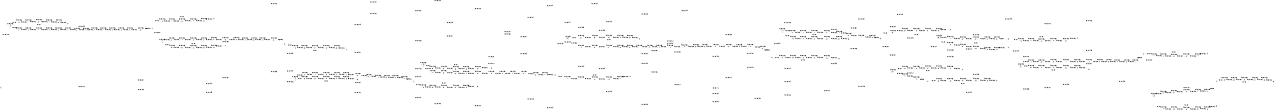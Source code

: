 digraph FST {
rankdir = LR;
size = "8.5,11";
center = 1;
orientation = Portrait;
ranksep = "0.4";
nodesep = "0.25";
0 [label = "0", shape = circle, style = bold, fontsize = 14]
	0 -> 1 [label = "<eps>:<eps>/2.0168", fontsize = 14];
	0 -> 17 [label = "<eps>:<eps>/2.1267", fontsize = 14];
	0 -> 30 [label = "<eps>:<eps>/1.9883", fontsize = 14];
	0 -> 43 [label = "<eps>:<eps>/2.8134", fontsize = 14];
	0 -> 50 [label = "<eps>:<eps>/2.1528", fontsize = 14];
	0 -> 63 [label = "<eps>:<eps>/2.3418", fontsize = 14];
	0 -> 70 [label = "<eps>:<eps>/2.8797", fontsize = 14];
	0 -> 74 [label = "<eps>:<eps>/2.2214", fontsize = 14];
	0 -> 84 [label = "<eps>:<eps>/2.1267", fontsize = 14];
	0 -> 103 [label = "<eps>:<eps>/2.9074", fontsize = 14];
1 [label = "1", shape = circle, style = solid, fontsize = 14]
	1 -> 1 [label = "p_1:<eps>/0.10536", fontsize = 14];
	1 -> 2 [label = "p_1:<eps>/2.3026", fontsize = 14];
	1 -> 176 [label = "<eps>:<eps>", fontsize = 14];
2 [label = "2", shape = circle, style = solid, fontsize = 14]
	2 -> 2 [label = "p_2:<eps>/0.10536", fontsize = 14];
	2 -> 3 [label = "p_2:<eps>/2.3026", fontsize = 14];
3 [label = "3", shape = circle, style = solid, fontsize = 14]
	3 -> 3 [label = "p_3:<eps>/0.10536", fontsize = 14];
	3 -> 4 [label = "p_3:<eps>/2.3026", fontsize = 14];
4 [label = "4", shape = circle, style = solid, fontsize = 14]
	4 -> 4 [label = "eh_1:<eps>/0.10536", fontsize = 14];
	4 -> 5 [label = "eh_1:<eps>/2.3026", fontsize = 14];
5 [label = "5", shape = circle, style = solid, fontsize = 14]
	5 -> 5 [label = "eh_2:<eps>/0.10536", fontsize = 14];
	5 -> 6 [label = "eh_2:<eps>/2.3026", fontsize = 14];
6 [label = "6", shape = circle, style = solid, fontsize = 14]
	6 -> 6 [label = "eh_3:<eps>/0.10536", fontsize = 14];
	6 -> 7 [label = "eh_3:<eps>/2.3026", fontsize = 14];
7 [label = "7", shape = circle, style = solid, fontsize = 14]
	7 -> 7 [label = "p_1:<eps>/0.10536", fontsize = 14];
	7 -> 8 [label = "p_1:<eps>/2.3026", fontsize = 14];
8 [label = "8", shape = circle, style = solid, fontsize = 14]
	8 -> 8 [label = "p_2:<eps>/0.10536", fontsize = 14];
	8 -> 9 [label = "p_2:<eps>/2.3026", fontsize = 14];
9 [label = "9", shape = circle, style = solid, fontsize = 14]
	9 -> 9 [label = "p_3:<eps>/0.10536", fontsize = 14];
	9 -> 10 [label = "p_3:<eps>/2.3026", fontsize = 14];
10 [label = "10", shape = circle, style = solid, fontsize = 14]
	10 -> 10 [label = "er_1:<eps>/0.10536", fontsize = 14];
	10 -> 11 [label = "er_1:<eps>/2.3026", fontsize = 14];
11 [label = "11", shape = circle, style = solid, fontsize = 14]
	11 -> 11 [label = "er_2:<eps>/0.10536", fontsize = 14];
	11 -> 12 [label = "er_2:<eps>/2.3026", fontsize = 14];
12 [label = "12", shape = circle, style = solid, fontsize = 14]
	12 -> 12 [label = "er_3:<eps>/0.10536", fontsize = 14];
	12 -> 13 [label = "er_3:<eps>/2.3026", fontsize = 14];
13 [label = "13", shape = circle, style = solid, fontsize = 14]
	13 -> 13 [label = "z_1:<eps>/0.10536", fontsize = 14];
	13 -> 14 [label = "z_1:<eps>/2.3026", fontsize = 14];
14 [label = "14", shape = circle, style = solid, fontsize = 14]
	14 -> 14 [label = "z_2:<eps>/0.10536", fontsize = 14];
	14 -> 15 [label = "z_2:<eps>/2.3026", fontsize = 14];
15 [label = "15", shape = circle, style = solid, fontsize = 14]
	15 -> 15 [label = "z_3:<eps>/0.10536", fontsize = 14];
	15 -> 16 [label = "z_3:peppers/2.3026", fontsize = 14];
16 [label = "16", shape = doublecircle, style = solid, fontsize = 14]
	16 -> 116 [label = "<eps>:<eps>", fontsize = 14];
	16 -> 1 [label = "<eps>:<eps>/3.5439", fontsize = 14];
	16 -> 17 [label = "<eps>:<eps>/2.8507", fontsize = 14];
	16 -> 30 [label = "<eps>:<eps>/1.3921", fontsize = 14];
	16 -> 43 [label = "<eps>:<eps>/5.1533", fontsize = 14];
	16 -> 50 [label = "<eps>:<eps>/2.7554", fontsize = 14];
	16 -> 63 [label = "<eps>:<eps>/3.2074", fontsize = 14];
	16 -> 70 [label = "<eps>:<eps>/4.4601", fontsize = 14];
	16 -> 74 [label = "<eps>:<eps>/3.5439", fontsize = 14];
	16 -> 84 [label = "<eps>:<eps>/3.0739", fontsize = 14];
	16 -> 103 [label = "<eps>:<eps>/1.9344", fontsize = 14];
17 [label = "17", shape = circle, style = solid, fontsize = 14]
	17 -> 17 [label = "p_1:<eps>/0.10536", fontsize = 14];
	17 -> 18 [label = "p_1:<eps>/2.3026", fontsize = 14];
	17 -> 182 [label = "<eps>:<eps>", fontsize = 14];
18 [label = "18", shape = circle, style = solid, fontsize = 14]
	18 -> 18 [label = "p_2:<eps>/0.10536", fontsize = 14];
	18 -> 19 [label = "p_2:<eps>/2.3026", fontsize = 14];
19 [label = "19", shape = circle, style = solid, fontsize = 14]
	19 -> 19 [label = "p_3:<eps>/0.10536", fontsize = 14];
	19 -> 20 [label = "p_3:<eps>/2.3026", fontsize = 14];
20 [label = "20", shape = circle, style = solid, fontsize = 14]
	20 -> 20 [label = "ay_1:<eps>/0.10536", fontsize = 14];
	20 -> 21 [label = "ay_1:<eps>/2.3026", fontsize = 14];
21 [label = "21", shape = circle, style = solid, fontsize = 14]
	21 -> 21 [label = "ay_2:<eps>/0.10536", fontsize = 14];
	21 -> 22 [label = "ay_2:<eps>/2.3026", fontsize = 14];
22 [label = "22", shape = circle, style = solid, fontsize = 14]
	22 -> 22 [label = "ay_3:<eps>/0.10536", fontsize = 14];
	22 -> 23 [label = "ay_3:<eps>/2.3026", fontsize = 14];
23 [label = "23", shape = circle, style = solid, fontsize = 14]
	23 -> 23 [label = "p_1:<eps>/0.10536", fontsize = 14];
	23 -> 24 [label = "p_1:<eps>/2.3026", fontsize = 14];
24 [label = "24", shape = circle, style = solid, fontsize = 14]
	24 -> 24 [label = "p_2:<eps>/0.10536", fontsize = 14];
	24 -> 25 [label = "p_2:<eps>/2.3026", fontsize = 14];
25 [label = "25", shape = circle, style = solid, fontsize = 14]
	25 -> 25 [label = "p_3:<eps>/0.10536", fontsize = 14];
	25 -> 26 [label = "p_3:<eps>/2.3026", fontsize = 14];
26 [label = "26", shape = circle, style = solid, fontsize = 14]
	26 -> 26 [label = "er_1:<eps>/0.10536", fontsize = 14];
	26 -> 27 [label = "er_1:<eps>/2.3026", fontsize = 14];
27 [label = "27", shape = circle, style = solid, fontsize = 14]
	27 -> 27 [label = "er_2:<eps>/0.10536", fontsize = 14];
	27 -> 28 [label = "er_2:<eps>/2.3026", fontsize = 14];
28 [label = "28", shape = circle, style = solid, fontsize = 14]
	28 -> 28 [label = "er_3:<eps>/0.10536", fontsize = 14];
	28 -> 29 [label = "er_3:piper/2.3026", fontsize = 14];
29 [label = "29", shape = doublecircle, style = solid, fontsize = 14]
	29 -> 122 [label = "<eps>:<eps>", fontsize = 14];
	29 -> 1 [label = "<eps>:<eps>/3.6571", fontsize = 14];
	29 -> 17 [label = "<eps>:<eps>/4.3503", fontsize = 14];
	29 -> 30 [label = "<eps>:<eps>/2.6455", fontsize = 14];
	29 -> 43 [label = "<eps>:<eps>/3.9448", fontsize = 14];
	29 -> 50 [label = "<eps>:<eps>/0.57752", fontsize = 14];
	29 -> 63 [label = "<eps>:<eps>/3.434", fontsize = 14];
	29 -> 70 [label = "<eps>:<eps>/5.0434", fontsize = 14];
	29 -> 74 [label = "<eps>:<eps>/3.2517", fontsize = 14];
	29 -> 84 [label = "<eps>:<eps>/2.5585", fontsize = 14];
	29 -> 103 [label = "<eps>:<eps>/3.2517", fontsize = 14];
30 [label = "30", shape = circle, style = solid, fontsize = 14]
	30 -> 30 [label = "p_1:<eps>/0.10536", fontsize = 14];
	30 -> 31 [label = "p_1:<eps>/2.3026", fontsize = 14];
	30 -> 188 [label = "<eps>:<eps>", fontsize = 14];
31 [label = "31", shape = circle, style = solid, fontsize = 14]
	31 -> 31 [label = "p_2:<eps>/0.10536", fontsize = 14];
	31 -> 32 [label = "p_2:<eps>/2.3026", fontsize = 14];
32 [label = "32", shape = circle, style = solid, fontsize = 14]
	32 -> 32 [label = "p_3:<eps>/0.10536", fontsize = 14];
	32 -> 33 [label = "p_3:<eps>/2.3026", fontsize = 14];
33 [label = "33", shape = circle, style = solid, fontsize = 14]
	33 -> 33 [label = "iy_1:<eps>/0.10536", fontsize = 14];
	33 -> 34 [label = "iy_1:<eps>/2.3026", fontsize = 14];
34 [label = "34", shape = circle, style = solid, fontsize = 14]
	34 -> 34 [label = "iy_2:<eps>/0.10536", fontsize = 14];
	34 -> 35 [label = "iy_2:<eps>/2.3026", fontsize = 14];
35 [label = "35", shape = circle, style = solid, fontsize = 14]
	35 -> 35 [label = "iy_3:<eps>/0.10536", fontsize = 14];
	35 -> 36 [label = "iy_3:<eps>/2.3026", fontsize = 14];
36 [label = "36", shape = circle, style = solid, fontsize = 14]
	36 -> 36 [label = "t_1:<eps>/0.10536", fontsize = 14];
	36 -> 37 [label = "t_1:<eps>/2.3026", fontsize = 14];
37 [label = "37", shape = circle, style = solid, fontsize = 14]
	37 -> 37 [label = "t_2:<eps>/0.10536", fontsize = 14];
	37 -> 38 [label = "t_2:<eps>/2.3026", fontsize = 14];
38 [label = "38", shape = circle, style = solid, fontsize = 14]
	38 -> 38 [label = "t_3:<eps>/0.10536", fontsize = 14];
	38 -> 39 [label = "t_3:<eps>/2.3026", fontsize = 14];
39 [label = "39", shape = circle, style = solid, fontsize = 14]
	39 -> 39 [label = "er_1:<eps>/0.10536", fontsize = 14];
	39 -> 40 [label = "er_1:<eps>/2.3026", fontsize = 14];
40 [label = "40", shape = circle, style = solid, fontsize = 14]
	40 -> 40 [label = "er_2:<eps>/0.10536", fontsize = 14];
	40 -> 41 [label = "er_2:<eps>/2.3026", fontsize = 14];
41 [label = "41", shape = circle, style = solid, fontsize = 14]
	41 -> 41 [label = "er_3:<eps>/0.10536", fontsize = 14];
	41 -> 42 [label = "er_3:peter/2.3026", fontsize = 14];
42 [label = "42", shape = doublecircle, style = solid, fontsize = 14]
	42 -> 128 [label = "<eps>:<eps>", fontsize = 14];
	42 -> 1 [label = "<eps>:<eps>/3.7955", fontsize = 14];
	42 -> 17 [label = "<eps>:<eps>/0.58666", fontsize = 14];
	42 -> 30 [label = "<eps>:<eps>/3.39", fontsize = 14];
	42 -> 43 [label = "<eps>:<eps>/4.4886", fontsize = 14];
	42 -> 50 [label = "<eps>:<eps>/1.716", fontsize = 14];
	42 -> 63 [label = "<eps>:<eps>/3.7955", fontsize = 14];
	42 -> 70 [label = "<eps>:<eps>/4.4886", fontsize = 14];
	42 -> 74 [label = "<eps>:<eps>/3.7955", fontsize = 14];
	42 -> 84 [label = "<eps>:<eps>/3.39", fontsize = 14];
	42 -> 103 [label = "<eps>:<eps>/4.4886", fontsize = 14];
43 [label = "43", shape = circle, style = solid, fontsize = 14]
	43 -> 43 [label = "dh_1:<eps>/0.10536", fontsize = 14];
	43 -> 44 [label = "dh_1:<eps>/2.3026", fontsize = 14];
	43 -> 194 [label = "<eps>:<eps>", fontsize = 14];
44 [label = "44", shape = circle, style = solid, fontsize = 14]
	44 -> 44 [label = "dh_2:<eps>/0.10536", fontsize = 14];
	44 -> 45 [label = "dh_2:<eps>/2.3026", fontsize = 14];
45 [label = "45", shape = circle, style = solid, fontsize = 14]
	45 -> 45 [label = "dh_3:<eps>/0.10536", fontsize = 14];
	45 -> 46 [label = "dh_3:<eps>/2.3026", fontsize = 14];
46 [label = "46", shape = circle, style = solid, fontsize = 14]
	46 -> 46 [label = "iy_1:<eps>/0.10536", fontsize = 14];
	46 -> 47 [label = "iy_1:<eps>/2.3026", fontsize = 14];
47 [label = "47", shape = circle, style = solid, fontsize = 14]
	47 -> 47 [label = "iy_2:<eps>/0.10536", fontsize = 14];
	47 -> 48 [label = "iy_2:<eps>/2.3026", fontsize = 14];
48 [label = "48", shape = circle, style = solid, fontsize = 14]
	48 -> 48 [label = "iy_3:<eps>/0.10536", fontsize = 14];
	48 -> 49 [label = "iy_3:the/2.3026", fontsize = 14];
49 [label = "49", shape = doublecircle, style = solid, fontsize = 14]
	49 -> 134 [label = "<eps>:<eps>", fontsize = 14];
	49 -> 1 [label = "<eps>:<eps>/2.0541", fontsize = 14];
	49 -> 17 [label = "<eps>:<eps>/2.9704", fontsize = 14];
	49 -> 30 [label = "<eps>:<eps>/4.3567", fontsize = 14];
	49 -> 43 [label = "<eps>:<eps>/1e+10", fontsize = 14];
	49 -> 50 [label = "<eps>:<eps>/4.3567", fontsize = 14];
	49 -> 63 [label = "<eps>:<eps>/4.3567", fontsize = 14];
	49 -> 70 [label = "<eps>:<eps>/4.3567", fontsize = 14];
	49 -> 74 [label = "<eps>:<eps>/0.44469", fontsize = 14];
	49 -> 84 [label = "<eps>:<eps>/2.0541", fontsize = 14];
	49 -> 103 [label = "<eps>:<eps>/1e+10", fontsize = 14];
50 [label = "50", shape = circle, style = solid, fontsize = 14]
	50 -> 50 [label = "p_1:<eps>/0.10536", fontsize = 14];
	50 -> 51 [label = "p_1:<eps>/2.3026", fontsize = 14];
	50 -> 200 [label = "<eps>:<eps>", fontsize = 14];
51 [label = "51", shape = circle, style = solid, fontsize = 14]
	51 -> 51 [label = "p_2:<eps>/0.10536", fontsize = 14];
	51 -> 52 [label = "p_2:<eps>/2.3026", fontsize = 14];
52 [label = "52", shape = circle, style = solid, fontsize = 14]
	52 -> 52 [label = "p_3:<eps>/0.10536", fontsize = 14];
	52 -> 53 [label = "p_3:<eps>/2.3026", fontsize = 14];
53 [label = "53", shape = circle, style = solid, fontsize = 14]
	53 -> 53 [label = "ih_1:<eps>/0.10536", fontsize = 14];
	53 -> 54 [label = "ih_1:<eps>/2.3026", fontsize = 14];
54 [label = "54", shape = circle, style = solid, fontsize = 14]
	54 -> 54 [label = "ih_2:<eps>/0.10536", fontsize = 14];
	54 -> 55 [label = "ih_2:<eps>/2.3026", fontsize = 14];
55 [label = "55", shape = circle, style = solid, fontsize = 14]
	55 -> 55 [label = "ih_3:<eps>/0.10536", fontsize = 14];
	55 -> 56 [label = "ih_3:<eps>/2.3026", fontsize = 14];
56 [label = "56", shape = circle, style = solid, fontsize = 14]
	56 -> 56 [label = "k_1:<eps>/0.10536", fontsize = 14];
	56 -> 57 [label = "k_1:<eps>/2.3026", fontsize = 14];
57 [label = "57", shape = circle, style = solid, fontsize = 14]
	57 -> 57 [label = "k_2:<eps>/0.10536", fontsize = 14];
	57 -> 58 [label = "k_2:<eps>/2.3026", fontsize = 14];
58 [label = "58", shape = circle, style = solid, fontsize = 14]
	58 -> 58 [label = "k_3:<eps>/0.10536", fontsize = 14];
	58 -> 59 [label = "k_3:<eps>/2.3026", fontsize = 14];
59 [label = "59", shape = circle, style = solid, fontsize = 14]
	59 -> 59 [label = "t_1:<eps>/0.10536", fontsize = 14];
	59 -> 60 [label = "t_1:<eps>/2.3026", fontsize = 14];
60 [label = "60", shape = circle, style = solid, fontsize = 14]
	60 -> 60 [label = "t_2:<eps>/0.10536", fontsize = 14];
	60 -> 61 [label = "t_2:<eps>/2.3026", fontsize = 14];
61 [label = "61", shape = circle, style = solid, fontsize = 14]
	61 -> 61 [label = "t_3:<eps>/0.10536", fontsize = 14];
	61 -> 62 [label = "t_3:picked/2.3026", fontsize = 14];
62 [label = "62", shape = doublecircle, style = solid, fontsize = 14]
	62 -> 140 [label = "<eps>:<eps>", fontsize = 14];
	62 -> 1 [label = "<eps>:<eps>/2.2447", fontsize = 14];
	62 -> 17 [label = "<eps>:<eps>/3.2255", fontsize = 14];
	62 -> 30 [label = "<eps>:<eps>/2.8201", fontsize = 14];
	62 -> 43 [label = "<eps>:<eps>/3.4078", fontsize = 14];
	62 -> 50 [label = "<eps>:<eps>/1e+10", fontsize = 14];
	62 -> 63 [label = "<eps>:<eps>/5.0173", fontsize = 14];
	62 -> 70 [label = "<eps>:<eps>/1.2106", fontsize = 14];
	62 -> 74 [label = "<eps>:<eps>/5.0173", fontsize = 14];
	62 -> 84 [label = "<eps>:<eps>/2.6194", fontsize = 14];
	62 -> 103 [label = "<eps>:<eps>/5.0173", fontsize = 14];
63 [label = "63", shape = circle, style = solid, fontsize = 14]
	63 -> 63 [label = "ah_1:<eps>/0.10536", fontsize = 14];
	63 -> 64 [label = "ah_1:<eps>/2.3026", fontsize = 14];
	63 -> 206 [label = "<eps>:<eps>", fontsize = 14];
64 [label = "64", shape = circle, style = solid, fontsize = 14]
	64 -> 64 [label = "ah_2:<eps>/0.10536", fontsize = 14];
	64 -> 65 [label = "ah_2:<eps>/2.3026", fontsize = 14];
65 [label = "65", shape = circle, style = solid, fontsize = 14]
	65 -> 65 [label = "ah_3:<eps>/0.10536", fontsize = 14];
	65 -> 66 [label = "ah_3:<eps>/2.3026", fontsize = 14];
66 [label = "66", shape = circle, style = solid, fontsize = 14]
	66 -> 66 [label = "v_1:<eps>/0.10536", fontsize = 14];
	66 -> 67 [label = "v_1:<eps>/2.3026", fontsize = 14];
67 [label = "67", shape = circle, style = solid, fontsize = 14]
	67 -> 67 [label = "v_2:<eps>/0.10536", fontsize = 14];
	67 -> 68 [label = "v_2:<eps>/2.3026", fontsize = 14];
68 [label = "68", shape = circle, style = solid, fontsize = 14]
	68 -> 68 [label = "v_3:<eps>/0.10536", fontsize = 14];
	68 -> 69 [label = "v_3:of/2.3026", fontsize = 14];
69 [label = "69", shape = doublecircle, style = solid, fontsize = 14]
	69 -> 146 [label = "<eps>:<eps>", fontsize = 14];
	69 -> 1 [label = "<eps>:<eps>/2.1893", fontsize = 14];
	69 -> 17 [label = "<eps>:<eps>/3.442", fontsize = 14];
	69 -> 30 [label = "<eps>:<eps>/2.8824", fontsize = 14];
	69 -> 43 [label = "<eps>:<eps>/4.1352", fontsize = 14];
	69 -> 50 [label = "<eps>:<eps>/3.7297", fontsize = 14];
	69 -> 63 [label = "<eps>:<eps>/4.1352", fontsize = 14];
	69 -> 70 [label = "<eps>:<eps>/4.8283", fontsize = 14];
	69 -> 74 [label = "<eps>:<eps>/2.8824", fontsize = 14];
	69 -> 84 [label = "<eps>:<eps>/0.42159", fontsize = 14];
	69 -> 103 [label = "<eps>:<eps>/4.1352", fontsize = 14];
70 [label = "70", shape = circle, style = solid, fontsize = 14]
	70 -> 70 [label = "ey_1:<eps>/0.10536", fontsize = 14];
	70 -> 71 [label = "ey_1:<eps>/2.3026", fontsize = 14];
	70 -> 212 [label = "<eps>:<eps>", fontsize = 14];
71 [label = "71", shape = circle, style = solid, fontsize = 14]
	71 -> 71 [label = "ey_2:<eps>/0.10536", fontsize = 14];
	71 -> 72 [label = "ey_2:<eps>/2.3026", fontsize = 14];
72 [label = "72", shape = circle, style = solid, fontsize = 14]
	72 -> 72 [label = "ey_3:<eps>/0.10536", fontsize = 14];
	72 -> 73 [label = "ey_3:a/2.3026", fontsize = 14];
73 [label = "73", shape = doublecircle, style = solid, fontsize = 14]
	73 -> 152 [label = "<eps>:<eps>", fontsize = 14];
	73 -> 1 [label = "<eps>:<eps>/4.2905", fontsize = 14];
	73 -> 17 [label = "<eps>:<eps>/2.3445", fontsize = 14];
	73 -> 30 [label = "<eps>:<eps>/2.4987", fontsize = 14];
	73 -> 43 [label = "<eps>:<eps>/1e+10", fontsize = 14];
	73 -> 50 [label = "<eps>:<eps>/4.2905", fontsize = 14];
	73 -> 63 [label = "<eps>:<eps>/1e+10", fontsize = 14];
	73 -> 70 [label = "<eps>:<eps>/1e+10", fontsize = 14];
	73 -> 74 [label = "<eps>:<eps>/0.28313", fontsize = 14];
	73 -> 84 [label = "<eps>:<eps>/3.1918", fontsize = 14];
	73 -> 103 [label = "<eps>:<eps>/1e+10", fontsize = 14];
74 [label = "74", shape = circle, style = solid, fontsize = 14]
	74 -> 74 [label = "p_1:<eps>/0.10536", fontsize = 14];
	74 -> 75 [label = "p_1:<eps>/2.3026", fontsize = 14];
	74 -> 218 [label = "<eps>:<eps>", fontsize = 14];
75 [label = "75", shape = circle, style = solid, fontsize = 14]
	75 -> 75 [label = "p_2:<eps>/0.10536", fontsize = 14];
	75 -> 76 [label = "p_2:<eps>/2.3026", fontsize = 14];
76 [label = "76", shape = circle, style = solid, fontsize = 14]
	76 -> 76 [label = "p_3:<eps>/0.10536", fontsize = 14];
	76 -> 77 [label = "p_3:<eps>/2.3026", fontsize = 14];
77 [label = "77", shape = circle, style = solid, fontsize = 14]
	77 -> 77 [label = "eh_1:<eps>/0.10536", fontsize = 14];
	77 -> 78 [label = "eh_1:<eps>/2.3026", fontsize = 14];
78 [label = "78", shape = circle, style = solid, fontsize = 14]
	78 -> 78 [label = "eh_2:<eps>/0.10536", fontsize = 14];
	78 -> 79 [label = "eh_2:<eps>/2.3026", fontsize = 14];
79 [label = "79", shape = circle, style = solid, fontsize = 14]
	79 -> 79 [label = "eh_3:<eps>/0.10536", fontsize = 14];
	79 -> 80 [label = "eh_3:<eps>/2.3026", fontsize = 14];
80 [label = "80", shape = circle, style = solid, fontsize = 14]
	80 -> 80 [label = "k_1:<eps>/0.10536", fontsize = 14];
	80 -> 81 [label = "k_1:<eps>/2.3026", fontsize = 14];
81 [label = "81", shape = circle, style = solid, fontsize = 14]
	81 -> 81 [label = "k_2:<eps>/0.10536", fontsize = 14];
	81 -> 82 [label = "k_2:<eps>/2.3026", fontsize = 14];
82 [label = "82", shape = circle, style = solid, fontsize = 14]
	82 -> 82 [label = "k_3:<eps>/0.10536", fontsize = 14];
	82 -> 83 [label = "k_3:peck/2.3026", fontsize = 14];
83 [label = "83", shape = doublecircle, style = solid, fontsize = 14]
	83 -> 158 [label = "<eps>:<eps>", fontsize = 14];
	83 -> 1 [label = "<eps>:<eps>/3.8501", fontsize = 14];
	83 -> 17 [label = "<eps>:<eps>/4.2556", fontsize = 14];
	83 -> 30 [label = "<eps>:<eps>/2.8693", fontsize = 14];
	83 -> 43 [label = "<eps>:<eps>/3.3393", fontsize = 14];
	83 -> 50 [label = "<eps>:<eps>/3.5625", fontsize = 14];
	83 -> 63 [label = "<eps>:<eps>/0.37405", fontsize = 14];
	83 -> 70 [label = "<eps>:<eps>/3.8501", fontsize = 14];
	83 -> 74 [label = "<eps>:<eps>/1e+10", fontsize = 14];
	83 -> 84 [label = "<eps>:<eps>/3.3393", fontsize = 14];
	83 -> 103 [label = "<eps>:<eps>/3.8501", fontsize = 14];
84 [label = "84", shape = circle, style = solid, fontsize = 14]
	84 -> 84 [label = "p_1:<eps>/0.10536", fontsize = 14];
	84 -> 85 [label = "p_1:<eps>/2.3026", fontsize = 14];
	84 -> 224 [label = "<eps>:<eps>", fontsize = 14];
85 [label = "85", shape = circle, style = solid, fontsize = 14]
	85 -> 85 [label = "p_2:<eps>/0.10536", fontsize = 14];
	85 -> 86 [label = "p_2:<eps>/2.3026", fontsize = 14];
86 [label = "86", shape = circle, style = solid, fontsize = 14]
	86 -> 86 [label = "p_3:<eps>/0.10536", fontsize = 14];
	86 -> 87 [label = "p_3:<eps>/2.3026", fontsize = 14];
87 [label = "87", shape = circle, style = solid, fontsize = 14]
	87 -> 87 [label = "ih_1:<eps>/0.10536", fontsize = 14];
	87 -> 88 [label = "ih_1:<eps>/2.3026", fontsize = 14];
88 [label = "88", shape = circle, style = solid, fontsize = 14]
	88 -> 88 [label = "ih_2:<eps>/0.10536", fontsize = 14];
	88 -> 89 [label = "ih_2:<eps>/2.3026", fontsize = 14];
89 [label = "89", shape = circle, style = solid, fontsize = 14]
	89 -> 89 [label = "ih_3:<eps>/0.10536", fontsize = 14];
	89 -> 90 [label = "ih_3:<eps>/2.3026", fontsize = 14];
90 [label = "90", shape = circle, style = solid, fontsize = 14]
	90 -> 90 [label = "k_1:<eps>/0.10536", fontsize = 14];
	90 -> 91 [label = "k_1:<eps>/2.3026", fontsize = 14];
91 [label = "91", shape = circle, style = solid, fontsize = 14]
	91 -> 91 [label = "k_2:<eps>/0.10536", fontsize = 14];
	91 -> 92 [label = "k_2:<eps>/2.3026", fontsize = 14];
92 [label = "92", shape = circle, style = solid, fontsize = 14]
	92 -> 92 [label = "k_3:<eps>/0.10536", fontsize = 14];
	92 -> 93 [label = "k_3:<eps>/2.3026", fontsize = 14];
93 [label = "93", shape = circle, style = solid, fontsize = 14]
	93 -> 93 [label = "ah_1:<eps>/0.10536", fontsize = 14];
	93 -> 94 [label = "ah_1:<eps>/2.3026", fontsize = 14];
94 [label = "94", shape = circle, style = solid, fontsize = 14]
	94 -> 94 [label = "ah_2:<eps>/0.10536", fontsize = 14];
	94 -> 95 [label = "ah_2:<eps>/2.3026", fontsize = 14];
95 [label = "95", shape = circle, style = solid, fontsize = 14]
	95 -> 95 [label = "ah_3:<eps>/0.10536", fontsize = 14];
	95 -> 96 [label = "ah_3:<eps>/2.3026", fontsize = 14];
96 [label = "96", shape = circle, style = solid, fontsize = 14]
	96 -> 96 [label = "l_1:<eps>/0.10536", fontsize = 14];
	96 -> 97 [label = "l_1:<eps>/2.3026", fontsize = 14];
97 [label = "97", shape = circle, style = solid, fontsize = 14]
	97 -> 97 [label = "l_2:<eps>/0.10536", fontsize = 14];
	97 -> 98 [label = "l_2:<eps>/2.3026", fontsize = 14];
98 [label = "98", shape = circle, style = solid, fontsize = 14]
	98 -> 98 [label = "l_3:<eps>/0.10536", fontsize = 14];
	98 -> 99 [label = "l_3:<eps>/2.3026", fontsize = 14];
99 [label = "99", shape = circle, style = solid, fontsize = 14]
	99 -> 99 [label = "d_1:<eps>/0.10536", fontsize = 14];
	99 -> 100 [label = "d_1:<eps>/2.3026", fontsize = 14];
100 [label = "100", shape = circle, style = solid, fontsize = 14]
	100 -> 100 [label = "d_2:<eps>/0.10536", fontsize = 14];
	100 -> 101 [label = "d_2:<eps>/2.3026", fontsize = 14];
101 [label = "101", shape = circle, style = solid, fontsize = 14]
	101 -> 101 [label = "d_3:<eps>/0.10536", fontsize = 14];
	101 -> 102 [label = "d_3:pickled/2.3026", fontsize = 14];
102 [label = "102", shape = doublecircle, style = solid, fontsize = 14]
	102 -> 164 [label = "<eps>:<eps>", fontsize = 14];
	102 -> 1 [label = "<eps>:<eps>/0.3706", fontsize = 14];
	102 -> 17 [label = "<eps>:<eps>/3.2517", fontsize = 14];
	102 -> 30 [label = "<eps>:<eps>/2.3354", fontsize = 14];
	102 -> 43 [label = "<eps>:<eps>/3.434", fontsize = 14];
	102 -> 50 [label = "<eps>:<eps>/3.2517", fontsize = 14];
	102 -> 63 [label = "<eps>:<eps>/3.6571", fontsize = 14];
	102 -> 70 [label = "<eps>:<eps>/3.9448", fontsize = 14];
	102 -> 74 [label = "<eps>:<eps>/3.9448", fontsize = 14];
	102 -> 84 [label = "<eps>:<eps>/1e+10", fontsize = 14];
	102 -> 103 [label = "<eps>:<eps>/5.0434", fontsize = 14];
103 [label = "103", shape = circle, style = solid, fontsize = 14]
	103 -> 103 [label = "w_1:<eps>/0.10536", fontsize = 14];
	103 -> 104 [label = "w_1:<eps>/2.3026", fontsize = 14];
	103 -> 230 [label = "<eps>:<eps>", fontsize = 14];
104 [label = "104", shape = circle, style = solid, fontsize = 14]
	104 -> 104 [label = "w_2:<eps>/0.10536", fontsize = 14];
	104 -> 105 [label = "w_2:<eps>/2.3026", fontsize = 14];
105 [label = "105", shape = circle, style = solid, fontsize = 14]
	105 -> 105 [label = "w_3:<eps>/0.10536", fontsize = 14];
	105 -> 106 [label = "w_3:<eps>/2.3026", fontsize = 14];
106 [label = "106", shape = circle, style = solid, fontsize = 14]
	106 -> 106 [label = "eh_1:<eps>/0.10536", fontsize = 14];
	106 -> 107 [label = "eh_1:<eps>/2.3026", fontsize = 14];
107 [label = "107", shape = circle, style = solid, fontsize = 14]
	107 -> 107 [label = "eh_2:<eps>/0.10536", fontsize = 14];
	107 -> 108 [label = "eh_2:<eps>/2.3026", fontsize = 14];
108 [label = "108", shape = circle, style = solid, fontsize = 14]
	108 -> 108 [label = "eh_3:<eps>/0.10536", fontsize = 14];
	108 -> 109 [label = "eh_3:<eps>/2.3026", fontsize = 14];
109 [label = "109", shape = circle, style = solid, fontsize = 14]
	109 -> 109 [label = "r_1:<eps>/0.10536", fontsize = 14];
	109 -> 110 [label = "r_1:<eps>/2.3026", fontsize = 14];
110 [label = "110", shape = circle, style = solid, fontsize = 14]
	110 -> 110 [label = "r_2:<eps>/0.10536", fontsize = 14];
	110 -> 111 [label = "r_2:<eps>/2.3026", fontsize = 14];
111 [label = "111", shape = circle, style = solid, fontsize = 14]
	111 -> 111 [label = "r_3:<eps>/0.10536", fontsize = 14];
	111 -> 112 [label = "r_3:<eps>/2.3026", fontsize = 14];
112 [label = "112", shape = circle, style = solid, fontsize = 14]
	112 -> 112 [label = "z_1:<eps>/0.10536", fontsize = 14];
	112 -> 113 [label = "z_1:<eps>/2.3026", fontsize = 14];
113 [label = "113", shape = circle, style = solid, fontsize = 14]
	113 -> 113 [label = "z_2:<eps>/0.10536", fontsize = 14];
	113 -> 114 [label = "z_2:<eps>/2.3026", fontsize = 14];
114 [label = "114", shape = circle, style = solid, fontsize = 14]
	114 -> 114 [label = "z_3:<eps>/0.10536", fontsize = 14];
	114 -> 115 [label = "z_3:where's/2.3026", fontsize = 14];
115 [label = "115", shape = doublecircle, style = solid, fontsize = 14]
	115 -> 170 [label = "<eps>:<eps>", fontsize = 14];
	115 -> 1 [label = "<eps>:<eps>/3.5695", fontsize = 14];
	115 -> 17 [label = "<eps>:<eps>/4.2627", fontsize = 14];
	115 -> 30 [label = "<eps>:<eps>/1.6977", fontsize = 14];
	115 -> 43 [label = "<eps>:<eps>/0.41253", fontsize = 14];
	115 -> 50 [label = "<eps>:<eps>/4.2627", fontsize = 14];
	115 -> 63 [label = "<eps>:<eps>/4.2627", fontsize = 14];
	115 -> 70 [label = "<eps>:<eps>/3.1641", fontsize = 14];
	115 -> 74 [label = "<eps>:<eps>/4.2627", fontsize = 14];
	115 -> 84 [label = "<eps>:<eps>/4.2627", fontsize = 14];
	115 -> 103 [label = "<eps>:<eps>/1e+10", fontsize = 14];
116 [label = "116", shape = circle, style = solid, fontsize = 14]
	116 -> 116 [label = "sil_1:<eps>/0.10536", fontsize = 14];
	116 -> 117 [label = "sil_1:<eps>/2.3026", fontsize = 14];
117 [label = "117", shape = circle, style = solid, fontsize = 14]
	117 -> 117 [label = "sil_2:<eps>/0.10536", fontsize = 14];
	117 -> 118 [label = "sil_2:<eps>/2.3026", fontsize = 14];
118 [label = "118", shape = circle, style = solid, fontsize = 14]
	118 -> 118 [label = "sil_3:<eps>/0.10536", fontsize = 14];
	118 -> 119 [label = "sil_3:<eps>/2.3026", fontsize = 14];
119 [label = "119", shape = circle, style = solid, fontsize = 14]
	119 -> 119 [label = "sil_4:<eps>/0.10536", fontsize = 14];
	119 -> 120 [label = "sil_4:<eps>/2.3026", fontsize = 14];
120 [label = "120", shape = circle, style = solid, fontsize = 14]
	120 -> 120 [label = "sil_5:<eps>/0.10536", fontsize = 14];
	120 -> 121 [label = "sil_5:<eps>/2.3026", fontsize = 14];
121 [label = "121", shape = circle, style = solid, fontsize = 14]
	121 -> 16 [label = "<eps>:<eps>", fontsize = 14];
122 [label = "122", shape = circle, style = solid, fontsize = 14]
	122 -> 122 [label = "sil_1:<eps>/0.10536", fontsize = 14];
	122 -> 123 [label = "sil_1:<eps>/2.3026", fontsize = 14];
123 [label = "123", shape = circle, style = solid, fontsize = 14]
	123 -> 123 [label = "sil_2:<eps>/0.10536", fontsize = 14];
	123 -> 124 [label = "sil_2:<eps>/2.3026", fontsize = 14];
124 [label = "124", shape = circle, style = solid, fontsize = 14]
	124 -> 124 [label = "sil_3:<eps>/0.10536", fontsize = 14];
	124 -> 125 [label = "sil_3:<eps>/2.3026", fontsize = 14];
125 [label = "125", shape = circle, style = solid, fontsize = 14]
	125 -> 125 [label = "sil_4:<eps>/0.10536", fontsize = 14];
	125 -> 126 [label = "sil_4:<eps>/2.3026", fontsize = 14];
126 [label = "126", shape = circle, style = solid, fontsize = 14]
	126 -> 126 [label = "sil_5:<eps>/0.10536", fontsize = 14];
	126 -> 127 [label = "sil_5:<eps>/2.3026", fontsize = 14];
127 [label = "127", shape = circle, style = solid, fontsize = 14]
	127 -> 29 [label = "<eps>:<eps>", fontsize = 14];
128 [label = "128", shape = circle, style = solid, fontsize = 14]
	128 -> 128 [label = "sil_1:<eps>/0.10536", fontsize = 14];
	128 -> 129 [label = "sil_1:<eps>/2.3026", fontsize = 14];
129 [label = "129", shape = circle, style = solid, fontsize = 14]
	129 -> 129 [label = "sil_2:<eps>/0.10536", fontsize = 14];
	129 -> 130 [label = "sil_2:<eps>/2.3026", fontsize = 14];
130 [label = "130", shape = circle, style = solid, fontsize = 14]
	130 -> 130 [label = "sil_3:<eps>/0.10536", fontsize = 14];
	130 -> 131 [label = "sil_3:<eps>/2.3026", fontsize = 14];
131 [label = "131", shape = circle, style = solid, fontsize = 14]
	131 -> 131 [label = "sil_4:<eps>/0.10536", fontsize = 14];
	131 -> 132 [label = "sil_4:<eps>/2.3026", fontsize = 14];
132 [label = "132", shape = circle, style = solid, fontsize = 14]
	132 -> 132 [label = "sil_5:<eps>/0.10536", fontsize = 14];
	132 -> 133 [label = "sil_5:<eps>/2.3026", fontsize = 14];
133 [label = "133", shape = circle, style = solid, fontsize = 14]
	133 -> 42 [label = "<eps>:<eps>", fontsize = 14];
134 [label = "134", shape = circle, style = solid, fontsize = 14]
	134 -> 134 [label = "sil_1:<eps>/0.10536", fontsize = 14];
	134 -> 135 [label = "sil_1:<eps>/2.3026", fontsize = 14];
135 [label = "135", shape = circle, style = solid, fontsize = 14]
	135 -> 135 [label = "sil_2:<eps>/0.10536", fontsize = 14];
	135 -> 136 [label = "sil_2:<eps>/2.3026", fontsize = 14];
136 [label = "136", shape = circle, style = solid, fontsize = 14]
	136 -> 136 [label = "sil_3:<eps>/0.10536", fontsize = 14];
	136 -> 137 [label = "sil_3:<eps>/2.3026", fontsize = 14];
137 [label = "137", shape = circle, style = solid, fontsize = 14]
	137 -> 137 [label = "sil_4:<eps>/0.10536", fontsize = 14];
	137 -> 138 [label = "sil_4:<eps>/2.3026", fontsize = 14];
138 [label = "138", shape = circle, style = solid, fontsize = 14]
	138 -> 138 [label = "sil_5:<eps>/0.10536", fontsize = 14];
	138 -> 139 [label = "sil_5:<eps>/2.3026", fontsize = 14];
139 [label = "139", shape = circle, style = solid, fontsize = 14]
	139 -> 49 [label = "<eps>:<eps>", fontsize = 14];
140 [label = "140", shape = circle, style = solid, fontsize = 14]
	140 -> 140 [label = "sil_1:<eps>/0.10536", fontsize = 14];
	140 -> 141 [label = "sil_1:<eps>/2.3026", fontsize = 14];
141 [label = "141", shape = circle, style = solid, fontsize = 14]
	141 -> 141 [label = "sil_2:<eps>/0.10536", fontsize = 14];
	141 -> 142 [label = "sil_2:<eps>/2.3026", fontsize = 14];
142 [label = "142", shape = circle, style = solid, fontsize = 14]
	142 -> 142 [label = "sil_3:<eps>/0.10536", fontsize = 14];
	142 -> 143 [label = "sil_3:<eps>/2.3026", fontsize = 14];
143 [label = "143", shape = circle, style = solid, fontsize = 14]
	143 -> 143 [label = "sil_4:<eps>/0.10536", fontsize = 14];
	143 -> 144 [label = "sil_4:<eps>/2.3026", fontsize = 14];
144 [label = "144", shape = circle, style = solid, fontsize = 14]
	144 -> 144 [label = "sil_5:<eps>/0.10536", fontsize = 14];
	144 -> 145 [label = "sil_5:<eps>/2.3026", fontsize = 14];
145 [label = "145", shape = circle, style = solid, fontsize = 14]
	145 -> 62 [label = "<eps>:<eps>", fontsize = 14];
146 [label = "146", shape = circle, style = solid, fontsize = 14]
	146 -> 146 [label = "sil_1:<eps>/0.10536", fontsize = 14];
	146 -> 147 [label = "sil_1:<eps>/2.3026", fontsize = 14];
147 [label = "147", shape = circle, style = solid, fontsize = 14]
	147 -> 147 [label = "sil_2:<eps>/0.10536", fontsize = 14];
	147 -> 148 [label = "sil_2:<eps>/2.3026", fontsize = 14];
148 [label = "148", shape = circle, style = solid, fontsize = 14]
	148 -> 148 [label = "sil_3:<eps>/0.10536", fontsize = 14];
	148 -> 149 [label = "sil_3:<eps>/2.3026", fontsize = 14];
149 [label = "149", shape = circle, style = solid, fontsize = 14]
	149 -> 149 [label = "sil_4:<eps>/0.10536", fontsize = 14];
	149 -> 150 [label = "sil_4:<eps>/2.3026", fontsize = 14];
150 [label = "150", shape = circle, style = solid, fontsize = 14]
	150 -> 150 [label = "sil_5:<eps>/0.10536", fontsize = 14];
	150 -> 151 [label = "sil_5:<eps>/2.3026", fontsize = 14];
151 [label = "151", shape = circle, style = solid, fontsize = 14]
	151 -> 69 [label = "<eps>:<eps>", fontsize = 14];
152 [label = "152", shape = circle, style = solid, fontsize = 14]
	152 -> 152 [label = "sil_1:<eps>/0.10536", fontsize = 14];
	152 -> 153 [label = "sil_1:<eps>/2.3026", fontsize = 14];
153 [label = "153", shape = circle, style = solid, fontsize = 14]
	153 -> 153 [label = "sil_2:<eps>/0.10536", fontsize = 14];
	153 -> 154 [label = "sil_2:<eps>/2.3026", fontsize = 14];
154 [label = "154", shape = circle, style = solid, fontsize = 14]
	154 -> 154 [label = "sil_3:<eps>/0.10536", fontsize = 14];
	154 -> 155 [label = "sil_3:<eps>/2.3026", fontsize = 14];
155 [label = "155", shape = circle, style = solid, fontsize = 14]
	155 -> 155 [label = "sil_4:<eps>/0.10536", fontsize = 14];
	155 -> 156 [label = "sil_4:<eps>/2.3026", fontsize = 14];
156 [label = "156", shape = circle, style = solid, fontsize = 14]
	156 -> 156 [label = "sil_5:<eps>/0.10536", fontsize = 14];
	156 -> 157 [label = "sil_5:<eps>/2.3026", fontsize = 14];
157 [label = "157", shape = circle, style = solid, fontsize = 14]
	157 -> 73 [label = "<eps>:<eps>", fontsize = 14];
158 [label = "158", shape = circle, style = solid, fontsize = 14]
	158 -> 158 [label = "sil_1:<eps>/0.10536", fontsize = 14];
	158 -> 159 [label = "sil_1:<eps>/2.3026", fontsize = 14];
159 [label = "159", shape = circle, style = solid, fontsize = 14]
	159 -> 159 [label = "sil_2:<eps>/0.10536", fontsize = 14];
	159 -> 160 [label = "sil_2:<eps>/2.3026", fontsize = 14];
160 [label = "160", shape = circle, style = solid, fontsize = 14]
	160 -> 160 [label = "sil_3:<eps>/0.10536", fontsize = 14];
	160 -> 161 [label = "sil_3:<eps>/2.3026", fontsize = 14];
161 [label = "161", shape = circle, style = solid, fontsize = 14]
	161 -> 161 [label = "sil_4:<eps>/0.10536", fontsize = 14];
	161 -> 162 [label = "sil_4:<eps>/2.3026", fontsize = 14];
162 [label = "162", shape = circle, style = solid, fontsize = 14]
	162 -> 162 [label = "sil_5:<eps>/0.10536", fontsize = 14];
	162 -> 163 [label = "sil_5:<eps>/2.3026", fontsize = 14];
163 [label = "163", shape = circle, style = solid, fontsize = 14]
	163 -> 83 [label = "<eps>:<eps>", fontsize = 14];
164 [label = "164", shape = circle, style = solid, fontsize = 14]
	164 -> 164 [label = "sil_1:<eps>/0.10536", fontsize = 14];
	164 -> 165 [label = "sil_1:<eps>/2.3026", fontsize = 14];
165 [label = "165", shape = circle, style = solid, fontsize = 14]
	165 -> 165 [label = "sil_2:<eps>/0.10536", fontsize = 14];
	165 -> 166 [label = "sil_2:<eps>/2.3026", fontsize = 14];
166 [label = "166", shape = circle, style = solid, fontsize = 14]
	166 -> 166 [label = "sil_3:<eps>/0.10536", fontsize = 14];
	166 -> 167 [label = "sil_3:<eps>/2.3026", fontsize = 14];
167 [label = "167", shape = circle, style = solid, fontsize = 14]
	167 -> 167 [label = "sil_4:<eps>/0.10536", fontsize = 14];
	167 -> 168 [label = "sil_4:<eps>/2.3026", fontsize = 14];
168 [label = "168", shape = circle, style = solid, fontsize = 14]
	168 -> 168 [label = "sil_5:<eps>/0.10536", fontsize = 14];
	168 -> 169 [label = "sil_5:<eps>/2.3026", fontsize = 14];
169 [label = "169", shape = circle, style = solid, fontsize = 14]
	169 -> 102 [label = "<eps>:<eps>", fontsize = 14];
170 [label = "170", shape = circle, style = solid, fontsize = 14]
	170 -> 170 [label = "sil_1:<eps>/0.10536", fontsize = 14];
	170 -> 171 [label = "sil_1:<eps>/2.3026", fontsize = 14];
171 [label = "171", shape = circle, style = solid, fontsize = 14]
	171 -> 171 [label = "sil_2:<eps>/0.10536", fontsize = 14];
	171 -> 172 [label = "sil_2:<eps>/2.3026", fontsize = 14];
172 [label = "172", shape = circle, style = solid, fontsize = 14]
	172 -> 172 [label = "sil_3:<eps>/0.10536", fontsize = 14];
	172 -> 173 [label = "sil_3:<eps>/2.3026", fontsize = 14];
173 [label = "173", shape = circle, style = solid, fontsize = 14]
	173 -> 173 [label = "sil_4:<eps>/0.10536", fontsize = 14];
	173 -> 174 [label = "sil_4:<eps>/2.3026", fontsize = 14];
174 [label = "174", shape = circle, style = solid, fontsize = 14]
	174 -> 174 [label = "sil_5:<eps>/0.10536", fontsize = 14];
	174 -> 175 [label = "sil_5:<eps>/2.3026", fontsize = 14];
175 [label = "175", shape = circle, style = solid, fontsize = 14]
	175 -> 115 [label = "<eps>:<eps>", fontsize = 14];
176 [label = "176", shape = circle, style = solid, fontsize = 14]
	176 -> 176 [label = "sil_1:<eps>/0.10536", fontsize = 14];
	176 -> 177 [label = "sil_1:<eps>/2.3026", fontsize = 14];
177 [label = "177", shape = circle, style = solid, fontsize = 14]
	177 -> 177 [label = "sil_2:<eps>/0.10536", fontsize = 14];
	177 -> 178 [label = "sil_2:<eps>/2.3026", fontsize = 14];
178 [label = "178", shape = circle, style = solid, fontsize = 14]
	178 -> 178 [label = "sil_3:<eps>/0.10536", fontsize = 14];
	178 -> 179 [label = "sil_3:<eps>/2.3026", fontsize = 14];
179 [label = "179", shape = circle, style = solid, fontsize = 14]
	179 -> 179 [label = "sil_4:<eps>/0.10536", fontsize = 14];
	179 -> 180 [label = "sil_4:<eps>/2.3026", fontsize = 14];
180 [label = "180", shape = circle, style = solid, fontsize = 14]
	180 -> 180 [label = "sil_5:<eps>/0.10536", fontsize = 14];
	180 -> 181 [label = "sil_5:<eps>/2.3026", fontsize = 14];
181 [label = "181", shape = circle, style = solid, fontsize = 14]
	181 -> 1 [label = "<eps>:<eps>", fontsize = 14];
182 [label = "182", shape = circle, style = solid, fontsize = 14]
	182 -> 182 [label = "sil_1:<eps>/0.10536", fontsize = 14];
	182 -> 183 [label = "sil_1:<eps>/2.3026", fontsize = 14];
183 [label = "183", shape = circle, style = solid, fontsize = 14]
	183 -> 183 [label = "sil_2:<eps>/0.10536", fontsize = 14];
	183 -> 184 [label = "sil_2:<eps>/2.3026", fontsize = 14];
184 [label = "184", shape = circle, style = solid, fontsize = 14]
	184 -> 184 [label = "sil_3:<eps>/0.10536", fontsize = 14];
	184 -> 185 [label = "sil_3:<eps>/2.3026", fontsize = 14];
185 [label = "185", shape = circle, style = solid, fontsize = 14]
	185 -> 185 [label = "sil_4:<eps>/0.10536", fontsize = 14];
	185 -> 186 [label = "sil_4:<eps>/2.3026", fontsize = 14];
186 [label = "186", shape = circle, style = solid, fontsize = 14]
	186 -> 186 [label = "sil_5:<eps>/0.10536", fontsize = 14];
	186 -> 187 [label = "sil_5:<eps>/2.3026", fontsize = 14];
187 [label = "187", shape = circle, style = solid, fontsize = 14]
	187 -> 17 [label = "<eps>:<eps>", fontsize = 14];
188 [label = "188", shape = circle, style = solid, fontsize = 14]
	188 -> 188 [label = "sil_1:<eps>/0.10536", fontsize = 14];
	188 -> 189 [label = "sil_1:<eps>/2.3026", fontsize = 14];
189 [label = "189", shape = circle, style = solid, fontsize = 14]
	189 -> 189 [label = "sil_2:<eps>/0.10536", fontsize = 14];
	189 -> 190 [label = "sil_2:<eps>/2.3026", fontsize = 14];
190 [label = "190", shape = circle, style = solid, fontsize = 14]
	190 -> 190 [label = "sil_3:<eps>/0.10536", fontsize = 14];
	190 -> 191 [label = "sil_3:<eps>/2.3026", fontsize = 14];
191 [label = "191", shape = circle, style = solid, fontsize = 14]
	191 -> 191 [label = "sil_4:<eps>/0.10536", fontsize = 14];
	191 -> 192 [label = "sil_4:<eps>/2.3026", fontsize = 14];
192 [label = "192", shape = circle, style = solid, fontsize = 14]
	192 -> 192 [label = "sil_5:<eps>/0.10536", fontsize = 14];
	192 -> 193 [label = "sil_5:<eps>/2.3026", fontsize = 14];
193 [label = "193", shape = circle, style = solid, fontsize = 14]
	193 -> 30 [label = "<eps>:<eps>", fontsize = 14];
194 [label = "194", shape = circle, style = solid, fontsize = 14]
	194 -> 194 [label = "sil_1:<eps>/0.10536", fontsize = 14];
	194 -> 195 [label = "sil_1:<eps>/2.3026", fontsize = 14];
195 [label = "195", shape = circle, style = solid, fontsize = 14]
	195 -> 195 [label = "sil_2:<eps>/0.10536", fontsize = 14];
	195 -> 196 [label = "sil_2:<eps>/2.3026", fontsize = 14];
196 [label = "196", shape = circle, style = solid, fontsize = 14]
	196 -> 196 [label = "sil_3:<eps>/0.10536", fontsize = 14];
	196 -> 197 [label = "sil_3:<eps>/2.3026", fontsize = 14];
197 [label = "197", shape = circle, style = solid, fontsize = 14]
	197 -> 197 [label = "sil_4:<eps>/0.10536", fontsize = 14];
	197 -> 198 [label = "sil_4:<eps>/2.3026", fontsize = 14];
198 [label = "198", shape = circle, style = solid, fontsize = 14]
	198 -> 198 [label = "sil_5:<eps>/0.10536", fontsize = 14];
	198 -> 199 [label = "sil_5:<eps>/2.3026", fontsize = 14];
199 [label = "199", shape = circle, style = solid, fontsize = 14]
	199 -> 43 [label = "<eps>:<eps>", fontsize = 14];
200 [label = "200", shape = circle, style = solid, fontsize = 14]
	200 -> 200 [label = "sil_1:<eps>/0.10536", fontsize = 14];
	200 -> 201 [label = "sil_1:<eps>/2.3026", fontsize = 14];
201 [label = "201", shape = circle, style = solid, fontsize = 14]
	201 -> 201 [label = "sil_2:<eps>/0.10536", fontsize = 14];
	201 -> 202 [label = "sil_2:<eps>/2.3026", fontsize = 14];
202 [label = "202", shape = circle, style = solid, fontsize = 14]
	202 -> 202 [label = "sil_3:<eps>/0.10536", fontsize = 14];
	202 -> 203 [label = "sil_3:<eps>/2.3026", fontsize = 14];
203 [label = "203", shape = circle, style = solid, fontsize = 14]
	203 -> 203 [label = "sil_4:<eps>/0.10536", fontsize = 14];
	203 -> 204 [label = "sil_4:<eps>/2.3026", fontsize = 14];
204 [label = "204", shape = circle, style = solid, fontsize = 14]
	204 -> 204 [label = "sil_5:<eps>/0.10536", fontsize = 14];
	204 -> 205 [label = "sil_5:<eps>/2.3026", fontsize = 14];
205 [label = "205", shape = circle, style = solid, fontsize = 14]
	205 -> 50 [label = "<eps>:<eps>", fontsize = 14];
206 [label = "206", shape = circle, style = solid, fontsize = 14]
	206 -> 206 [label = "sil_1:<eps>/0.10536", fontsize = 14];
	206 -> 207 [label = "sil_1:<eps>/2.3026", fontsize = 14];
207 [label = "207", shape = circle, style = solid, fontsize = 14]
	207 -> 207 [label = "sil_2:<eps>/0.10536", fontsize = 14];
	207 -> 208 [label = "sil_2:<eps>/2.3026", fontsize = 14];
208 [label = "208", shape = circle, style = solid, fontsize = 14]
	208 -> 208 [label = "sil_3:<eps>/0.10536", fontsize = 14];
	208 -> 209 [label = "sil_3:<eps>/2.3026", fontsize = 14];
209 [label = "209", shape = circle, style = solid, fontsize = 14]
	209 -> 209 [label = "sil_4:<eps>/0.10536", fontsize = 14];
	209 -> 210 [label = "sil_4:<eps>/2.3026", fontsize = 14];
210 [label = "210", shape = circle, style = solid, fontsize = 14]
	210 -> 210 [label = "sil_5:<eps>/0.10536", fontsize = 14];
	210 -> 211 [label = "sil_5:<eps>/2.3026", fontsize = 14];
211 [label = "211", shape = circle, style = solid, fontsize = 14]
	211 -> 63 [label = "<eps>:<eps>", fontsize = 14];
212 [label = "212", shape = circle, style = solid, fontsize = 14]
	212 -> 212 [label = "sil_1:<eps>/0.10536", fontsize = 14];
	212 -> 213 [label = "sil_1:<eps>/2.3026", fontsize = 14];
213 [label = "213", shape = circle, style = solid, fontsize = 14]
	213 -> 213 [label = "sil_2:<eps>/0.10536", fontsize = 14];
	213 -> 214 [label = "sil_2:<eps>/2.3026", fontsize = 14];
214 [label = "214", shape = circle, style = solid, fontsize = 14]
	214 -> 214 [label = "sil_3:<eps>/0.10536", fontsize = 14];
	214 -> 215 [label = "sil_3:<eps>/2.3026", fontsize = 14];
215 [label = "215", shape = circle, style = solid, fontsize = 14]
	215 -> 215 [label = "sil_4:<eps>/0.10536", fontsize = 14];
	215 -> 216 [label = "sil_4:<eps>/2.3026", fontsize = 14];
216 [label = "216", shape = circle, style = solid, fontsize = 14]
	216 -> 216 [label = "sil_5:<eps>/0.10536", fontsize = 14];
	216 -> 217 [label = "sil_5:<eps>/2.3026", fontsize = 14];
217 [label = "217", shape = circle, style = solid, fontsize = 14]
	217 -> 70 [label = "<eps>:<eps>", fontsize = 14];
218 [label = "218", shape = circle, style = solid, fontsize = 14]
	218 -> 218 [label = "sil_1:<eps>/0.10536", fontsize = 14];
	218 -> 219 [label = "sil_1:<eps>/2.3026", fontsize = 14];
219 [label = "219", shape = circle, style = solid, fontsize = 14]
	219 -> 219 [label = "sil_2:<eps>/0.10536", fontsize = 14];
	219 -> 220 [label = "sil_2:<eps>/2.3026", fontsize = 14];
220 [label = "220", shape = circle, style = solid, fontsize = 14]
	220 -> 220 [label = "sil_3:<eps>/0.10536", fontsize = 14];
	220 -> 221 [label = "sil_3:<eps>/2.3026", fontsize = 14];
221 [label = "221", shape = circle, style = solid, fontsize = 14]
	221 -> 221 [label = "sil_4:<eps>/0.10536", fontsize = 14];
	221 -> 222 [label = "sil_4:<eps>/2.3026", fontsize = 14];
222 [label = "222", shape = circle, style = solid, fontsize = 14]
	222 -> 222 [label = "sil_5:<eps>/0.10536", fontsize = 14];
	222 -> 223 [label = "sil_5:<eps>/2.3026", fontsize = 14];
223 [label = "223", shape = circle, style = solid, fontsize = 14]
	223 -> 74 [label = "<eps>:<eps>", fontsize = 14];
224 [label = "224", shape = circle, style = solid, fontsize = 14]
	224 -> 224 [label = "sil_1:<eps>/0.10536", fontsize = 14];
	224 -> 225 [label = "sil_1:<eps>/2.3026", fontsize = 14];
225 [label = "225", shape = circle, style = solid, fontsize = 14]
	225 -> 225 [label = "sil_2:<eps>/0.10536", fontsize = 14];
	225 -> 226 [label = "sil_2:<eps>/2.3026", fontsize = 14];
226 [label = "226", shape = circle, style = solid, fontsize = 14]
	226 -> 226 [label = "sil_3:<eps>/0.10536", fontsize = 14];
	226 -> 227 [label = "sil_3:<eps>/2.3026", fontsize = 14];
227 [label = "227", shape = circle, style = solid, fontsize = 14]
	227 -> 227 [label = "sil_4:<eps>/0.10536", fontsize = 14];
	227 -> 228 [label = "sil_4:<eps>/2.3026", fontsize = 14];
228 [label = "228", shape = circle, style = solid, fontsize = 14]
	228 -> 228 [label = "sil_5:<eps>/0.10536", fontsize = 14];
	228 -> 229 [label = "sil_5:<eps>/2.3026", fontsize = 14];
229 [label = "229", shape = circle, style = solid, fontsize = 14]
	229 -> 84 [label = "<eps>:<eps>", fontsize = 14];
230 [label = "230", shape = circle, style = solid, fontsize = 14]
	230 -> 230 [label = "sil_1:<eps>/0.10536", fontsize = 14];
	230 -> 231 [label = "sil_1:<eps>/2.3026", fontsize = 14];
231 [label = "231", shape = circle, style = solid, fontsize = 14]
	231 -> 231 [label = "sil_2:<eps>/0.10536", fontsize = 14];
	231 -> 232 [label = "sil_2:<eps>/2.3026", fontsize = 14];
232 [label = "232", shape = circle, style = solid, fontsize = 14]
	232 -> 232 [label = "sil_3:<eps>/0.10536", fontsize = 14];
	232 -> 233 [label = "sil_3:<eps>/2.3026", fontsize = 14];
233 [label = "233", shape = circle, style = solid, fontsize = 14]
	233 -> 233 [label = "sil_4:<eps>/0.10536", fontsize = 14];
	233 -> 234 [label = "sil_4:<eps>/2.3026", fontsize = 14];
234 [label = "234", shape = circle, style = solid, fontsize = 14]
	234 -> 234 [label = "sil_5:<eps>/0.10536", fontsize = 14];
	234 -> 235 [label = "sil_5:<eps>/2.3026", fontsize = 14];
235 [label = "235", shape = circle, style = solid, fontsize = 14]
	235 -> 103 [label = "<eps>:<eps>", fontsize = 14];
}
